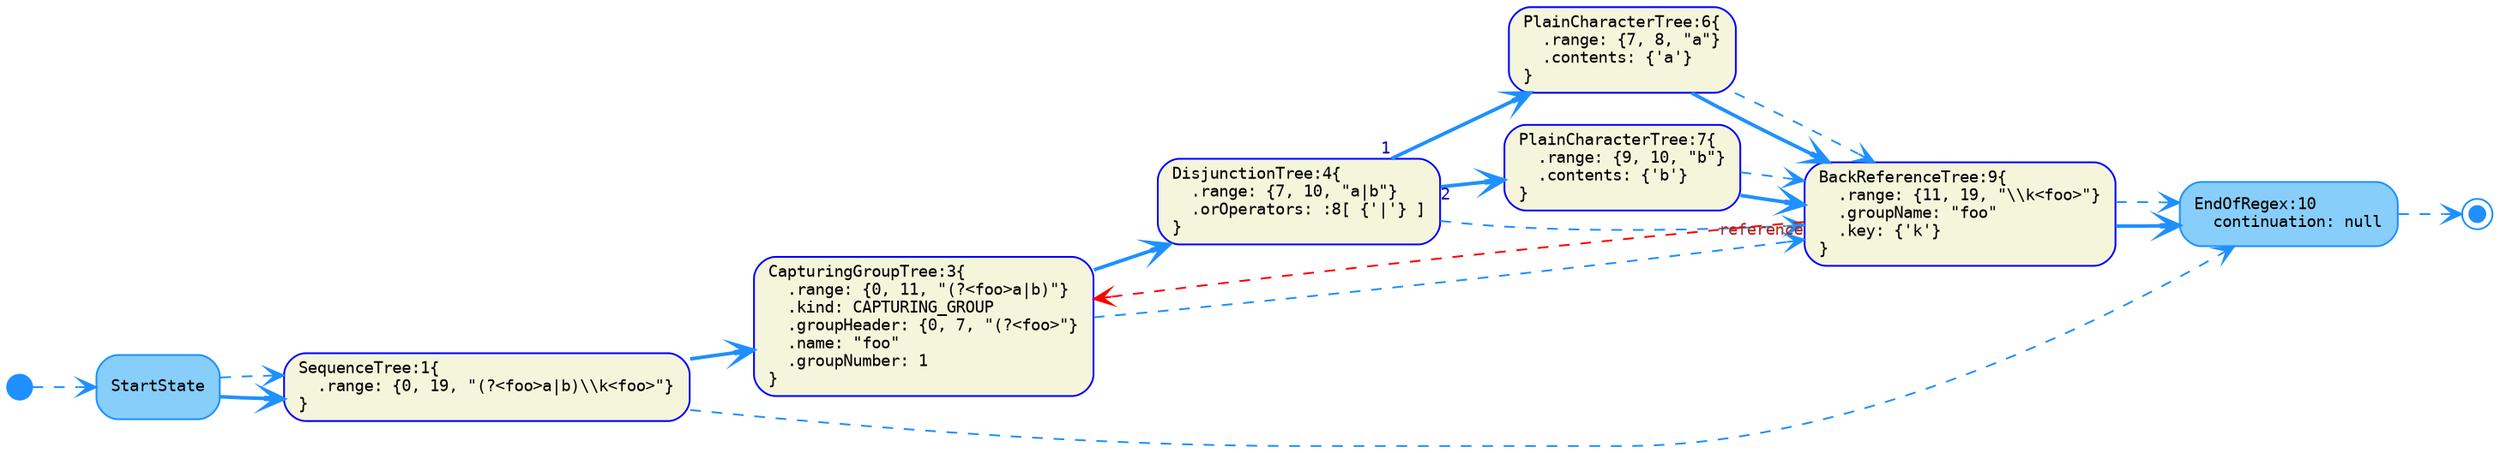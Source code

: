 digraph G {
  rankdir=LR;
  graph [fontname="Monospace", fontsize="11"]

  // tree-and-state nodes
  node [fontname="Monospace", fontsize= "9", shape="box", style="rounded,filled", color="Blue", fillcolor="Beige", fixedsize="false", width="0.75"]
  1[ label="SequenceTree:1\{\l  .range: \{0, 19, \"(?<foo>a|b)\\\\k<foo>\"\}\l\}\l" ]
  3[ label="CapturingGroupTree:3\{\l  .range: \{0, 11, \"(?<foo>a|b)\"\}\l  .kind: CAPTURING_GROUP\l  .groupHeader: \{0, 7, \"(?<foo>\"\}\l  .name: \"foo\"\l  .groupNumber: 1\l\}\l" ]
  4[ label="DisjunctionTree:4\{\l  .range: \{7, 10, \"a|b\"\}\l  .orOperators: :8[ \{'|'\} ]\l\}\l" ]
  6[ label="PlainCharacterTree:6\{\l  .range: \{7, 8, \"a\"\}\l  .contents: \{'a'\}\l\}\l" ]
  7[ label="PlainCharacterTree:7\{\l  .range: \{9, 10, \"b\"\}\l  .contents: \{'b'\}\l\}\l" ]
  9[ label="BackReferenceTree:9\{\l  .range: \{11, 19, \"\\\\k<foo>\"\}\l  .groupName: \"foo\"\l  .key: \{'k'\}\l\}\l" ]

  // state nodes
  node [fontname="Monospace", fontsize= "9", shape="box", style="rounded,filled", color="DodgerBlue", fillcolor="LightSkyBlue", fixedsize="false", width="0.75"]
  10[ label="EndOfRegex:10\l  continuation: null\l" ]
  StartState[ label="StartState\l" ]

  // end nodes
  node [fontname="Monospace", fontsize= "9", shape="doublecircle", style="rounded,filled", color="DodgerBlue", fillcolor="DodgerBlue", fixedsize="true", width="0.12"]
  end[ label="\l" ]

  // start nodes
  node [fontname="Monospace", fontsize= "9", shape="circle", style="rounded,filled", color="DodgerBlue", fillcolor="DodgerBlue", fixedsize="true", width="0.20"]
  start[ label="\l" ]

  // back-reference edges
  edge [fontname="Monospace", fontsize="9", style="dashed", color="Red", fontcolor="Firebrick", arrowhead="vee", arrowtail="none", dir="both"]
  9 -> 3 [ label="",  taillabel="reference" ]

  // successor edges
  edge [fontname="Monospace", fontsize="9", style="bold", color="DodgerBlue", fontcolor="MediumBlue", arrowhead="vee", arrowtail="none", dir="both"]
  1 -> 3 [ label="",  taillabel="" ]
  3 -> 4 [ label="",  taillabel="" ]
  4 -> 6 [ label="",  taillabel="1" ]
  4 -> 7 [ label="",  taillabel="2" ]
  6 -> 9 [ label="",  taillabel="" ]
  7 -> 9 [ label="",  taillabel="" ]
  9 -> 10 [ label="",  taillabel="" ]
  StartState -> 1 [ label="",  taillabel="" ]

  // continuation edges
  edge [fontname="Monospace", fontsize="9", style="dashed", color="DodgerBlue", fontcolor="MediumBlue", arrowhead="vee", arrowtail="none", dir="both"]
  1 -> 10 [ label="",  taillabel="" ]
  3 -> 9 [ label="",  taillabel="" ]
  4 -> 9 [ label="",  taillabel="" ]
  6 -> 9 [ label="",  taillabel="" ]
  7 -> 9 [ label="",  taillabel="" ]
  9 -> 10 [ label="",  taillabel="" ]
  10 -> end [ label="",  taillabel="" ]
  StartState -> 1 [ label="",  taillabel="" ]
  start -> StartState [ label="",  taillabel="" ]
}
